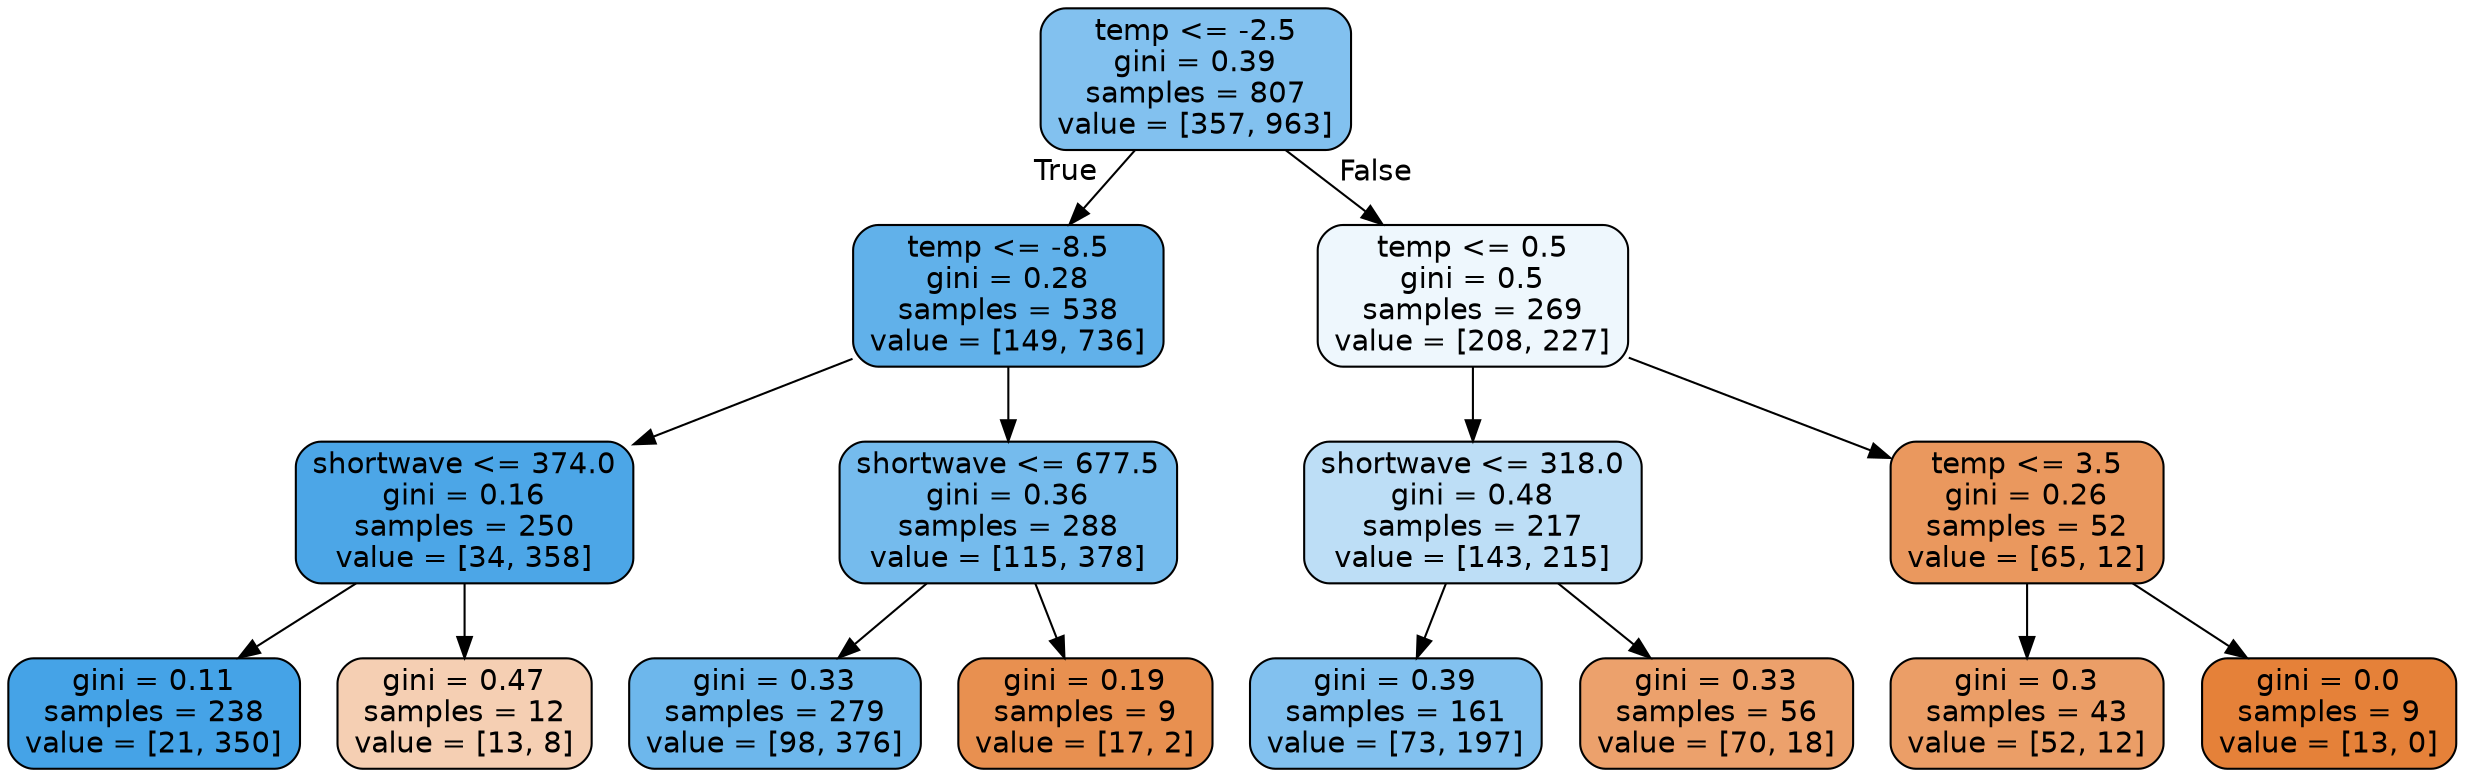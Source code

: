 digraph Tree {
node [shape=box, style="filled, rounded", color="black", fontname="helvetica"] ;
edge [fontname="helvetica"] ;
0 [label="temp <= -2.5\ngini = 0.39\nsamples = 807\nvalue = [357, 963]", fillcolor="#82c1ef"] ;
1 [label="temp <= -8.5\ngini = 0.28\nsamples = 538\nvalue = [149, 736]", fillcolor="#61b1ea"] ;
0 -> 1 [labeldistance=2.5, labelangle=45, headlabel="True"] ;
2 [label="shortwave <= 374.0\ngini = 0.16\nsamples = 250\nvalue = [34, 358]", fillcolor="#4ca6e7"] ;
1 -> 2 ;
3 [label="gini = 0.11\nsamples = 238\nvalue = [21, 350]", fillcolor="#45a3e7"] ;
2 -> 3 ;
4 [label="gini = 0.47\nsamples = 12\nvalue = [13, 8]", fillcolor="#f5cfb3"] ;
2 -> 4 ;
5 [label="shortwave <= 677.5\ngini = 0.36\nsamples = 288\nvalue = [115, 378]", fillcolor="#75bbed"] ;
1 -> 5 ;
6 [label="gini = 0.33\nsamples = 279\nvalue = [98, 376]", fillcolor="#6db7ec"] ;
5 -> 6 ;
7 [label="gini = 0.19\nsamples = 9\nvalue = [17, 2]", fillcolor="#e89050"] ;
5 -> 7 ;
8 [label="temp <= 0.5\ngini = 0.5\nsamples = 269\nvalue = [208, 227]", fillcolor="#eef7fd"] ;
0 -> 8 [labeldistance=2.5, labelangle=-45, headlabel="False"] ;
9 [label="shortwave <= 318.0\ngini = 0.48\nsamples = 217\nvalue = [143, 215]", fillcolor="#bddef6"] ;
8 -> 9 ;
10 [label="gini = 0.39\nsamples = 161\nvalue = [73, 197]", fillcolor="#82c1ef"] ;
9 -> 10 ;
11 [label="gini = 0.33\nsamples = 56\nvalue = [70, 18]", fillcolor="#eca16c"] ;
9 -> 11 ;
12 [label="temp <= 3.5\ngini = 0.26\nsamples = 52\nvalue = [65, 12]", fillcolor="#ea985e"] ;
8 -> 12 ;
13 [label="gini = 0.3\nsamples = 43\nvalue = [52, 12]", fillcolor="#eb9e67"] ;
12 -> 13 ;
14 [label="gini = 0.0\nsamples = 9\nvalue = [13, 0]", fillcolor="#e58139"] ;
12 -> 14 ;
}